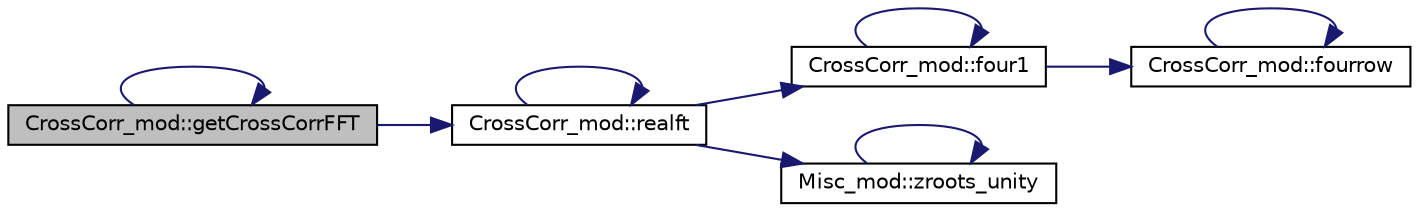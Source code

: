 digraph "CrossCorr_mod::getCrossCorrFFT"
{
 // LATEX_PDF_SIZE
  edge [fontname="Helvetica",fontsize="10",labelfontname="Helvetica",labelfontsize="10"];
  node [fontname="Helvetica",fontsize="10",shape=record];
  rankdir="LR";
  Node1 [label="CrossCorr_mod::getCrossCorrFFT",height=0.2,width=0.4,color="black", fillcolor="grey75", style="filled", fontcolor="black",tooltip="Return the cross-correlation of the two input data vectors, (including any user-supplied zero padding..."];
  Node1 -> Node1 [color="midnightblue",fontsize="10",style="solid",fontname="Helvetica"];
  Node1 -> Node2 [color="midnightblue",fontsize="10",style="solid",fontname="Helvetica"];
  Node2 [label="CrossCorr_mod::realft",height=0.2,width=0.4,color="black", fillcolor="white", style="filled",URL="$namespaceCrossCorr__mod.html#aa17b9dfa7fb9c09a2942ee4d2e50e30c",tooltip=" "];
  Node2 -> Node3 [color="midnightblue",fontsize="10",style="solid",fontname="Helvetica"];
  Node3 [label="CrossCorr_mod::four1",height=0.2,width=0.4,color="black", fillcolor="white", style="filled",URL="$namespaceCrossCorr__mod.html#a23ced55aaf636ca29f41c5de2c0c6b2e",tooltip=" "];
  Node3 -> Node3 [color="midnightblue",fontsize="10",style="solid",fontname="Helvetica"];
  Node3 -> Node4 [color="midnightblue",fontsize="10",style="solid",fontname="Helvetica"];
  Node4 [label="CrossCorr_mod::fourrow",height=0.2,width=0.4,color="black", fillcolor="white", style="filled",URL="$namespaceCrossCorr__mod.html#a7c559228d666b2c30a59769694cdda09",tooltip=" "];
  Node4 -> Node4 [color="midnightblue",fontsize="10",style="solid",fontname="Helvetica"];
  Node2 -> Node2 [color="midnightblue",fontsize="10",style="solid",fontname="Helvetica"];
  Node2 -> Node5 [color="midnightblue",fontsize="10",style="solid",fontname="Helvetica"];
  Node5 [label="Misc_mod::zroots_unity",height=0.2,width=0.4,color="black", fillcolor="white", style="filled",URL="$namespaceMisc__mod.html#a5f16643663d2e5846009cf7a4178d031",tooltip="Return nn consecutive powers of the nth root of unity."];
  Node5 -> Node5 [color="midnightblue",fontsize="10",style="solid",fontname="Helvetica"];
}
